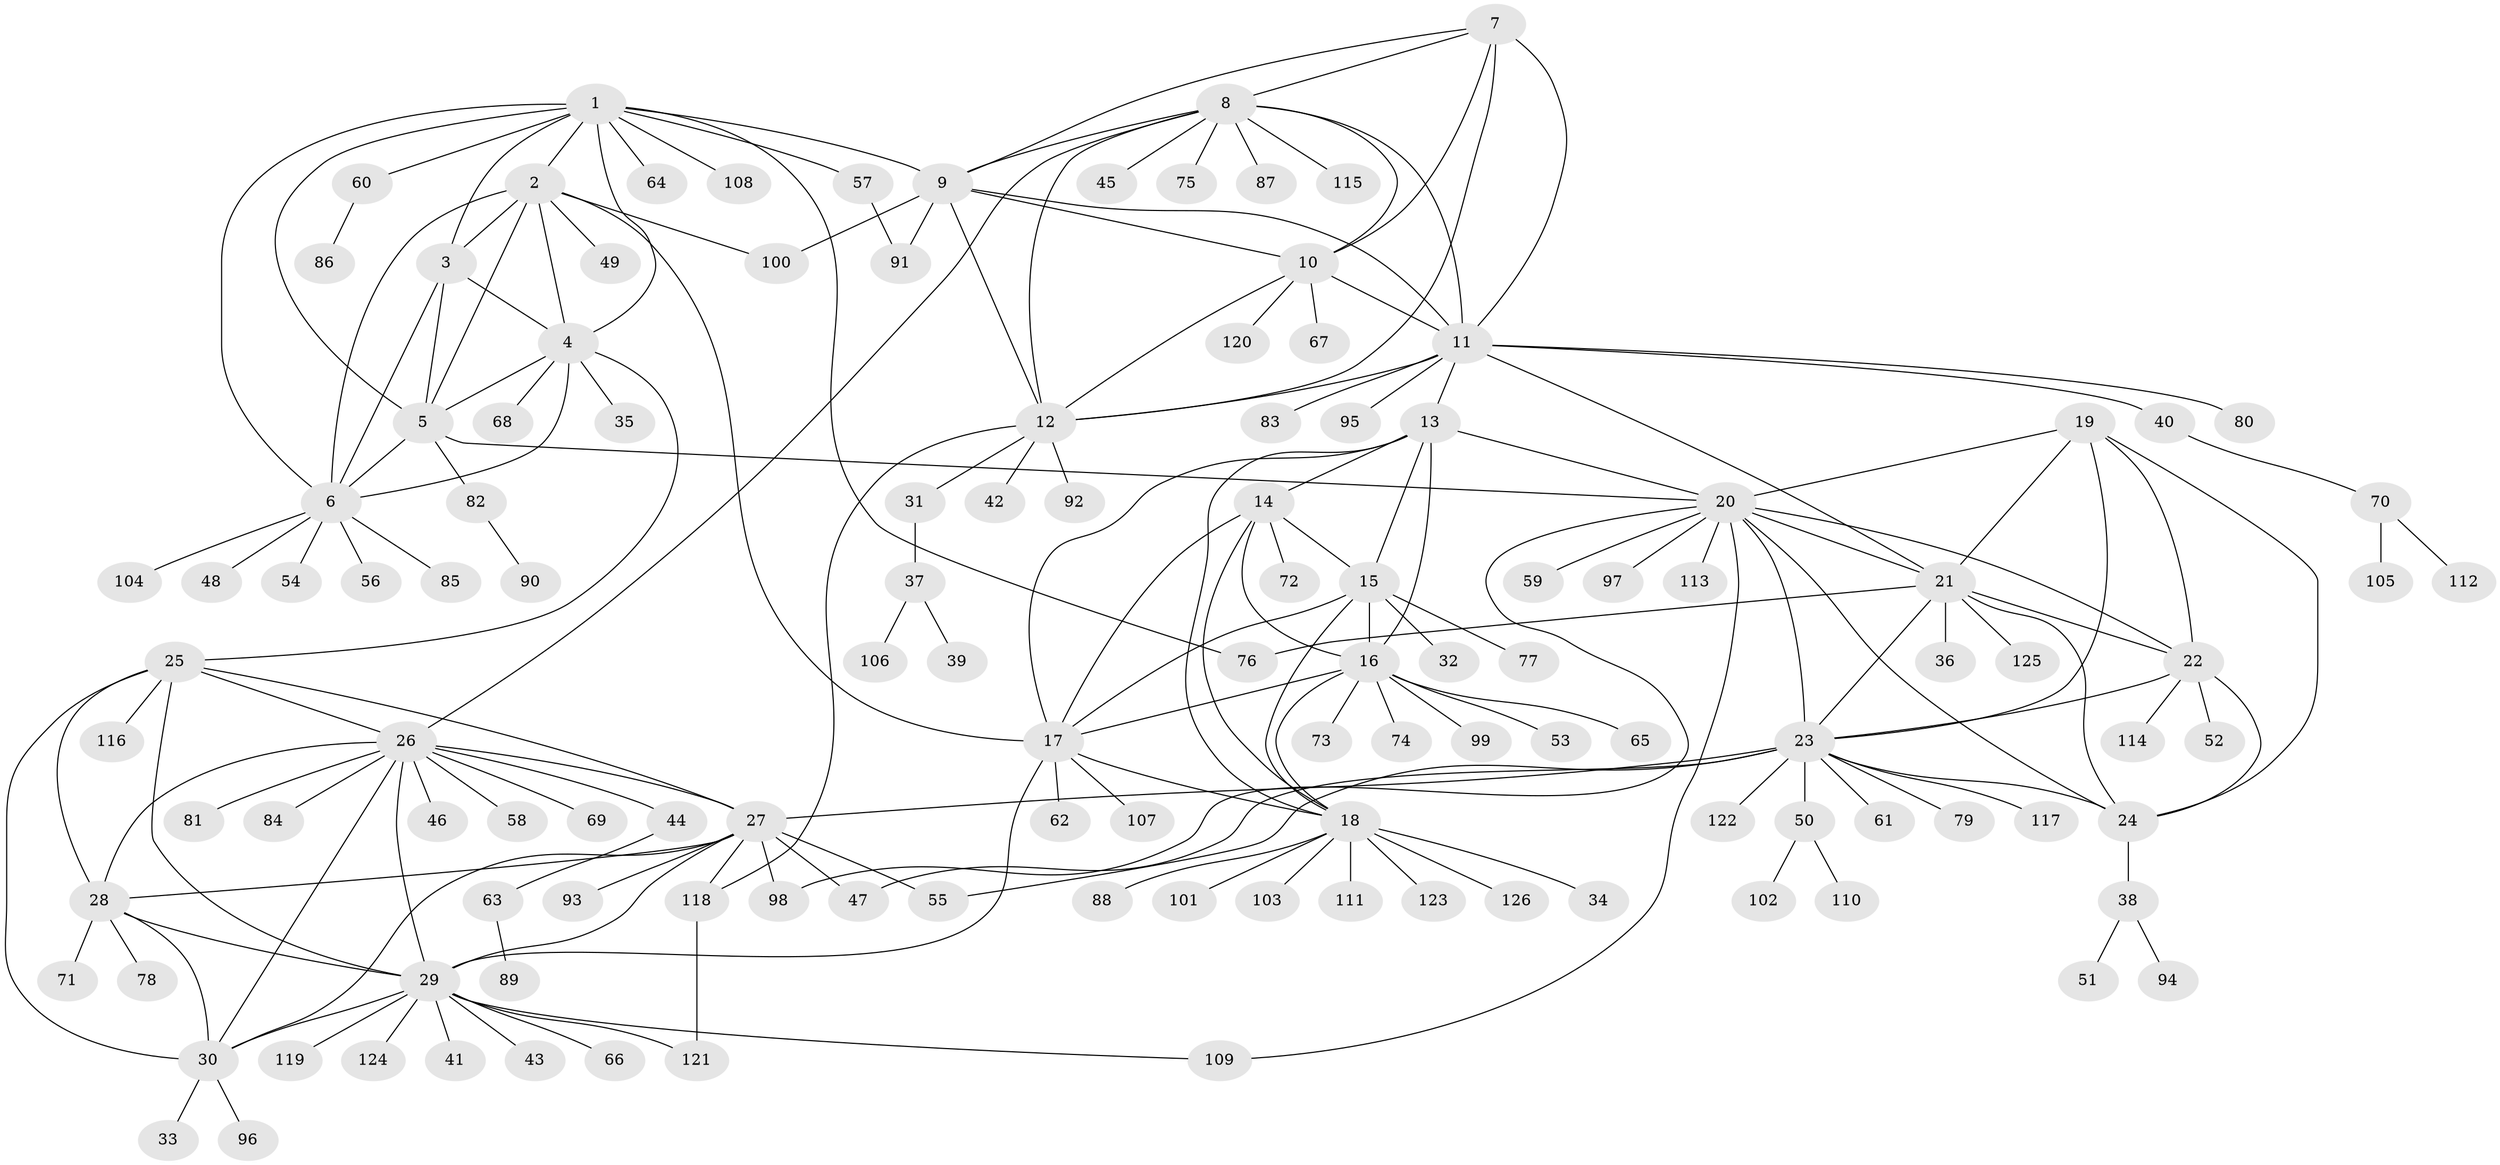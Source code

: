 // Generated by graph-tools (version 1.1) at 2025/50/03/09/25 03:50:39]
// undirected, 126 vertices, 190 edges
graph export_dot {
graph [start="1"]
  node [color=gray90,style=filled];
  1;
  2;
  3;
  4;
  5;
  6;
  7;
  8;
  9;
  10;
  11;
  12;
  13;
  14;
  15;
  16;
  17;
  18;
  19;
  20;
  21;
  22;
  23;
  24;
  25;
  26;
  27;
  28;
  29;
  30;
  31;
  32;
  33;
  34;
  35;
  36;
  37;
  38;
  39;
  40;
  41;
  42;
  43;
  44;
  45;
  46;
  47;
  48;
  49;
  50;
  51;
  52;
  53;
  54;
  55;
  56;
  57;
  58;
  59;
  60;
  61;
  62;
  63;
  64;
  65;
  66;
  67;
  68;
  69;
  70;
  71;
  72;
  73;
  74;
  75;
  76;
  77;
  78;
  79;
  80;
  81;
  82;
  83;
  84;
  85;
  86;
  87;
  88;
  89;
  90;
  91;
  92;
  93;
  94;
  95;
  96;
  97;
  98;
  99;
  100;
  101;
  102;
  103;
  104;
  105;
  106;
  107;
  108;
  109;
  110;
  111;
  112;
  113;
  114;
  115;
  116;
  117;
  118;
  119;
  120;
  121;
  122;
  123;
  124;
  125;
  126;
  1 -- 2;
  1 -- 3;
  1 -- 4;
  1 -- 5;
  1 -- 6;
  1 -- 9;
  1 -- 57;
  1 -- 60;
  1 -- 64;
  1 -- 76;
  1 -- 108;
  2 -- 3;
  2 -- 4;
  2 -- 5;
  2 -- 6;
  2 -- 17;
  2 -- 49;
  2 -- 100;
  3 -- 4;
  3 -- 5;
  3 -- 6;
  4 -- 5;
  4 -- 6;
  4 -- 25;
  4 -- 35;
  4 -- 68;
  5 -- 6;
  5 -- 20;
  5 -- 82;
  6 -- 48;
  6 -- 54;
  6 -- 56;
  6 -- 85;
  6 -- 104;
  7 -- 8;
  7 -- 9;
  7 -- 10;
  7 -- 11;
  7 -- 12;
  8 -- 9;
  8 -- 10;
  8 -- 11;
  8 -- 12;
  8 -- 26;
  8 -- 45;
  8 -- 75;
  8 -- 87;
  8 -- 115;
  9 -- 10;
  9 -- 11;
  9 -- 12;
  9 -- 91;
  9 -- 100;
  10 -- 11;
  10 -- 12;
  10 -- 67;
  10 -- 120;
  11 -- 12;
  11 -- 13;
  11 -- 21;
  11 -- 40;
  11 -- 80;
  11 -- 83;
  11 -- 95;
  12 -- 31;
  12 -- 42;
  12 -- 92;
  12 -- 118;
  13 -- 14;
  13 -- 15;
  13 -- 16;
  13 -- 17;
  13 -- 18;
  13 -- 20;
  14 -- 15;
  14 -- 16;
  14 -- 17;
  14 -- 18;
  14 -- 72;
  15 -- 16;
  15 -- 17;
  15 -- 18;
  15 -- 32;
  15 -- 77;
  16 -- 17;
  16 -- 18;
  16 -- 53;
  16 -- 65;
  16 -- 73;
  16 -- 74;
  16 -- 99;
  17 -- 18;
  17 -- 29;
  17 -- 62;
  17 -- 107;
  18 -- 34;
  18 -- 88;
  18 -- 101;
  18 -- 103;
  18 -- 111;
  18 -- 123;
  18 -- 126;
  19 -- 20;
  19 -- 21;
  19 -- 22;
  19 -- 23;
  19 -- 24;
  20 -- 21;
  20 -- 22;
  20 -- 23;
  20 -- 24;
  20 -- 59;
  20 -- 97;
  20 -- 98;
  20 -- 109;
  20 -- 113;
  21 -- 22;
  21 -- 23;
  21 -- 24;
  21 -- 36;
  21 -- 76;
  21 -- 125;
  22 -- 23;
  22 -- 24;
  22 -- 52;
  22 -- 114;
  23 -- 24;
  23 -- 27;
  23 -- 47;
  23 -- 50;
  23 -- 55;
  23 -- 61;
  23 -- 79;
  23 -- 117;
  23 -- 122;
  24 -- 38;
  25 -- 26;
  25 -- 27;
  25 -- 28;
  25 -- 29;
  25 -- 30;
  25 -- 116;
  26 -- 27;
  26 -- 28;
  26 -- 29;
  26 -- 30;
  26 -- 44;
  26 -- 46;
  26 -- 58;
  26 -- 69;
  26 -- 81;
  26 -- 84;
  27 -- 28;
  27 -- 29;
  27 -- 30;
  27 -- 47;
  27 -- 55;
  27 -- 93;
  27 -- 98;
  27 -- 118;
  28 -- 29;
  28 -- 30;
  28 -- 71;
  28 -- 78;
  29 -- 30;
  29 -- 41;
  29 -- 43;
  29 -- 66;
  29 -- 109;
  29 -- 119;
  29 -- 121;
  29 -- 124;
  30 -- 33;
  30 -- 96;
  31 -- 37;
  37 -- 39;
  37 -- 106;
  38 -- 51;
  38 -- 94;
  40 -- 70;
  44 -- 63;
  50 -- 102;
  50 -- 110;
  57 -- 91;
  60 -- 86;
  63 -- 89;
  70 -- 105;
  70 -- 112;
  82 -- 90;
  118 -- 121;
}
